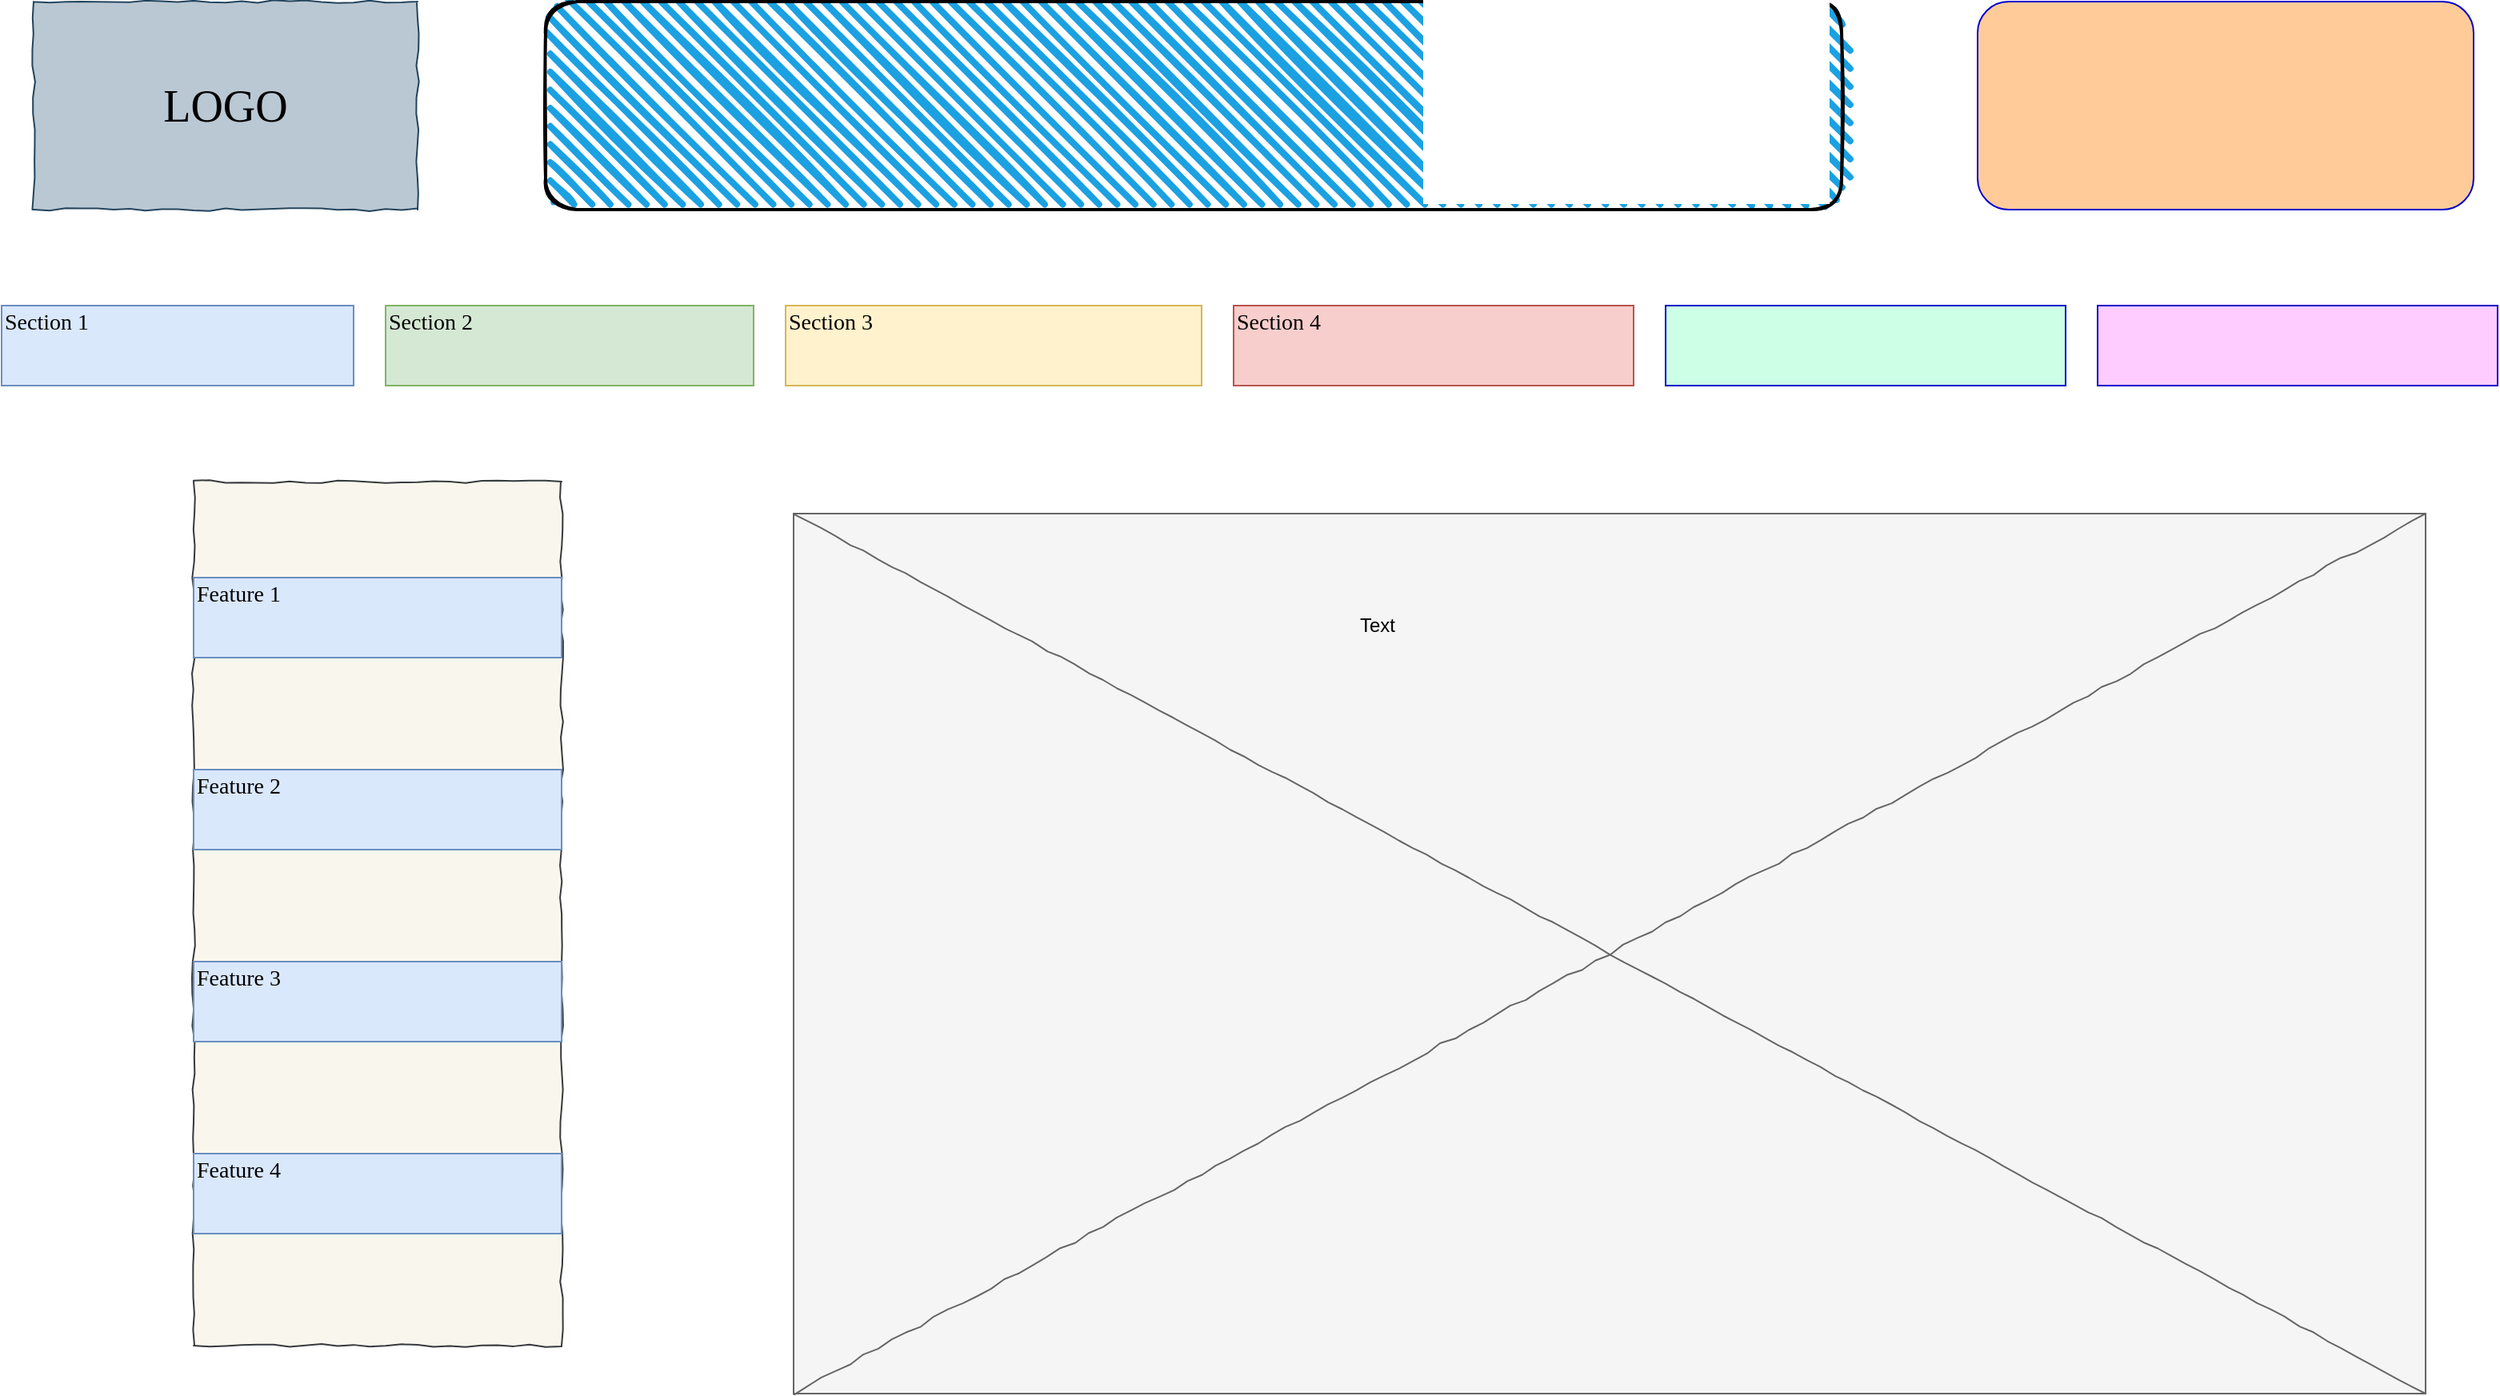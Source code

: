 <mxfile version="13.6.6" type="github">
  <diagram name="HomePage" id="03018318-947c-dd8e-b7a3-06fadd420f32">
    <mxGraphModel dx="2216" dy="900" grid="1" gridSize="10" guides="1" tooltips="1" connect="1" arrows="1" fold="1" page="1" pageScale="1" pageWidth="1600" pageHeight="900" background="#ffffff" math="0" shadow="0">
      <root>
        <mxCell id="0" />
        <mxCell id="1" parent="0" />
        <mxCell id="677b7b8949515195-2" value="LOGO" style="whiteSpace=wrap;html=1;rounded=0;shadow=0;labelBackgroundColor=none;strokeWidth=1;fontFamily=Verdana;fontSize=28;align=center;comic=1;fillColor=#bac8d3;strokeColor=#23445d;" parent="1" vertex="1">
          <mxGeometry x="30" y="20" width="240" height="130" as="geometry" />
        </mxCell>
        <mxCell id="677b7b8949515195-11" value="Section 1" style="text;html=1;points=[];align=left;verticalAlign=top;spacingTop=-4;fontSize=14;fontFamily=Verdana;fillColor=#dae8fc;strokeColor=#6c8ebf;" parent="1" vertex="1">
          <mxGeometry x="10" y="210" width="220" height="50" as="geometry" />
        </mxCell>
        <mxCell id="677b7b8949515195-12" value="Section 2" style="text;html=1;points=[];align=left;verticalAlign=top;spacingTop=-4;fontSize=14;fontFamily=Verdana;fillColor=#d5e8d4;strokeColor=#82b366;" parent="1" vertex="1">
          <mxGeometry x="250" y="210" width="230" height="50" as="geometry" />
        </mxCell>
        <mxCell id="677b7b8949515195-13" value="Section 3" style="text;html=1;points=[];align=left;verticalAlign=top;spacingTop=-4;fontSize=14;fontFamily=Verdana;fillColor=#fff2cc;strokeColor=#d6b656;" parent="1" vertex="1">
          <mxGeometry x="500" y="210" width="260" height="50" as="geometry" />
        </mxCell>
        <object label="Section 4" id="677b7b8949515195-14">
          <mxCell style="text;html=1;points=[];align=left;verticalAlign=top;spacingTop=-4;fontSize=14;fontFamily=Verdana;fillColor=#f8cecc;strokeColor=#b85450;" parent="1" vertex="1">
            <mxGeometry x="780" y="210" width="250" height="50" as="geometry" />
          </mxCell>
        </object>
        <mxCell id="677b7b8949515195-16" value="" style="verticalLabelPosition=bottom;shadow=0;dashed=0;align=center;html=1;verticalAlign=top;strokeWidth=1;shape=mxgraph.mockup.graphics.simpleIcon;strokeColor=#666666;rounded=0;labelBackgroundColor=none;fontFamily=Verdana;fontSize=14;fontColor=#333333;comic=1;fillColor=#f5f5f5;" parent="1" vertex="1">
          <mxGeometry x="505" y="340" width="1020" height="550" as="geometry" />
        </mxCell>
        <mxCell id="677b7b8949515195-25" value="" style="whiteSpace=wrap;html=1;rounded=0;shadow=0;labelBackgroundColor=none;strokeWidth=1;fillColor=#f9f7ed;fontFamily=Verdana;fontSize=12;align=center;comic=1;strokeColor=#36393d;" parent="1" vertex="1">
          <mxGeometry x="130" y="320" width="230" height="540" as="geometry" />
        </mxCell>
        <mxCell id="677b7b8949515195-44" value="Feature 1" style="text;html=1;points=[];align=left;verticalAlign=top;spacingTop=-4;fontSize=14;fontFamily=Verdana;fillColor=#dae8fc;strokeColor=#6c8ebf;" parent="1" vertex="1">
          <mxGeometry x="130" y="380" width="230" height="50" as="geometry" />
        </mxCell>
        <mxCell id="677b7b8949515195-45" value="Feature 2" style="text;html=1;points=[];align=left;verticalAlign=top;spacingTop=-4;fontSize=14;fontFamily=Verdana;fillColor=#dae8fc;strokeColor=#6c8ebf;" parent="1" vertex="1">
          <mxGeometry x="130" y="500" width="230" height="50" as="geometry" />
        </mxCell>
        <mxCell id="677b7b8949515195-46" value="Feature 3" style="text;html=1;points=[];align=left;verticalAlign=top;spacingTop=-4;fontSize=14;fontFamily=Verdana;fillColor=#dae8fc;strokeColor=#6c8ebf;" parent="1" vertex="1">
          <mxGeometry x="130" y="620" width="230" height="50" as="geometry" />
        </mxCell>
        <mxCell id="677b7b8949515195-47" value="Feature 4" style="text;html=1;points=[];align=left;verticalAlign=top;spacingTop=-4;fontSize=14;fontFamily=Verdana;fillColor=#dae8fc;strokeColor=#6c8ebf;" parent="1" vertex="1">
          <mxGeometry x="130" y="740" width="230" height="50" as="geometry" />
        </mxCell>
        <mxCell id="2wtRj8eXPCuKTEidl7SX-1" value="" style="rounded=1;whiteSpace=wrap;html=1;strokeWidth=2;fillWeight=4;hachureGap=8;hachureAngle=45;fillColor=#1ba1e2;sketch=1;" parent="1" vertex="1">
          <mxGeometry x="350" y="20" width="810" height="130" as="geometry" />
        </mxCell>
        <mxCell id="XxOdompuO8sJZTis7wyL-3" value="" style="rounded=1;whiteSpace=wrap;html=1;strokeColor=#0000CC;fillColor=#FFCC99;" vertex="1" parent="1">
          <mxGeometry x="1245" y="20" width="310" height="130" as="geometry" />
        </mxCell>
        <mxCell id="XxOdompuO8sJZTis7wyL-4" value="Text" style="text;html=1;strokeColor=none;fillColor=none;align=center;verticalAlign=middle;whiteSpace=wrap;rounded=0;" vertex="1" parent="1">
          <mxGeometry x="850" y="400" width="40" height="20" as="geometry" />
        </mxCell>
        <mxCell id="XxOdompuO8sJZTis7wyL-6" value="" style="rounded=0;whiteSpace=wrap;html=1;strokeColor=#0000CC;fillColor=#CCFFE6;" vertex="1" parent="1">
          <mxGeometry x="1050" y="210" width="250" height="50" as="geometry" />
        </mxCell>
        <mxCell id="XxOdompuO8sJZTis7wyL-7" value="" style="rounded=0;whiteSpace=wrap;html=1;strokeColor=#0000CC;fillColor=#FFCCFF;" vertex="1" parent="1">
          <mxGeometry x="1320" y="210" width="250" height="50" as="geometry" />
        </mxCell>
      </root>
    </mxGraphModel>
  </diagram>
</mxfile>
